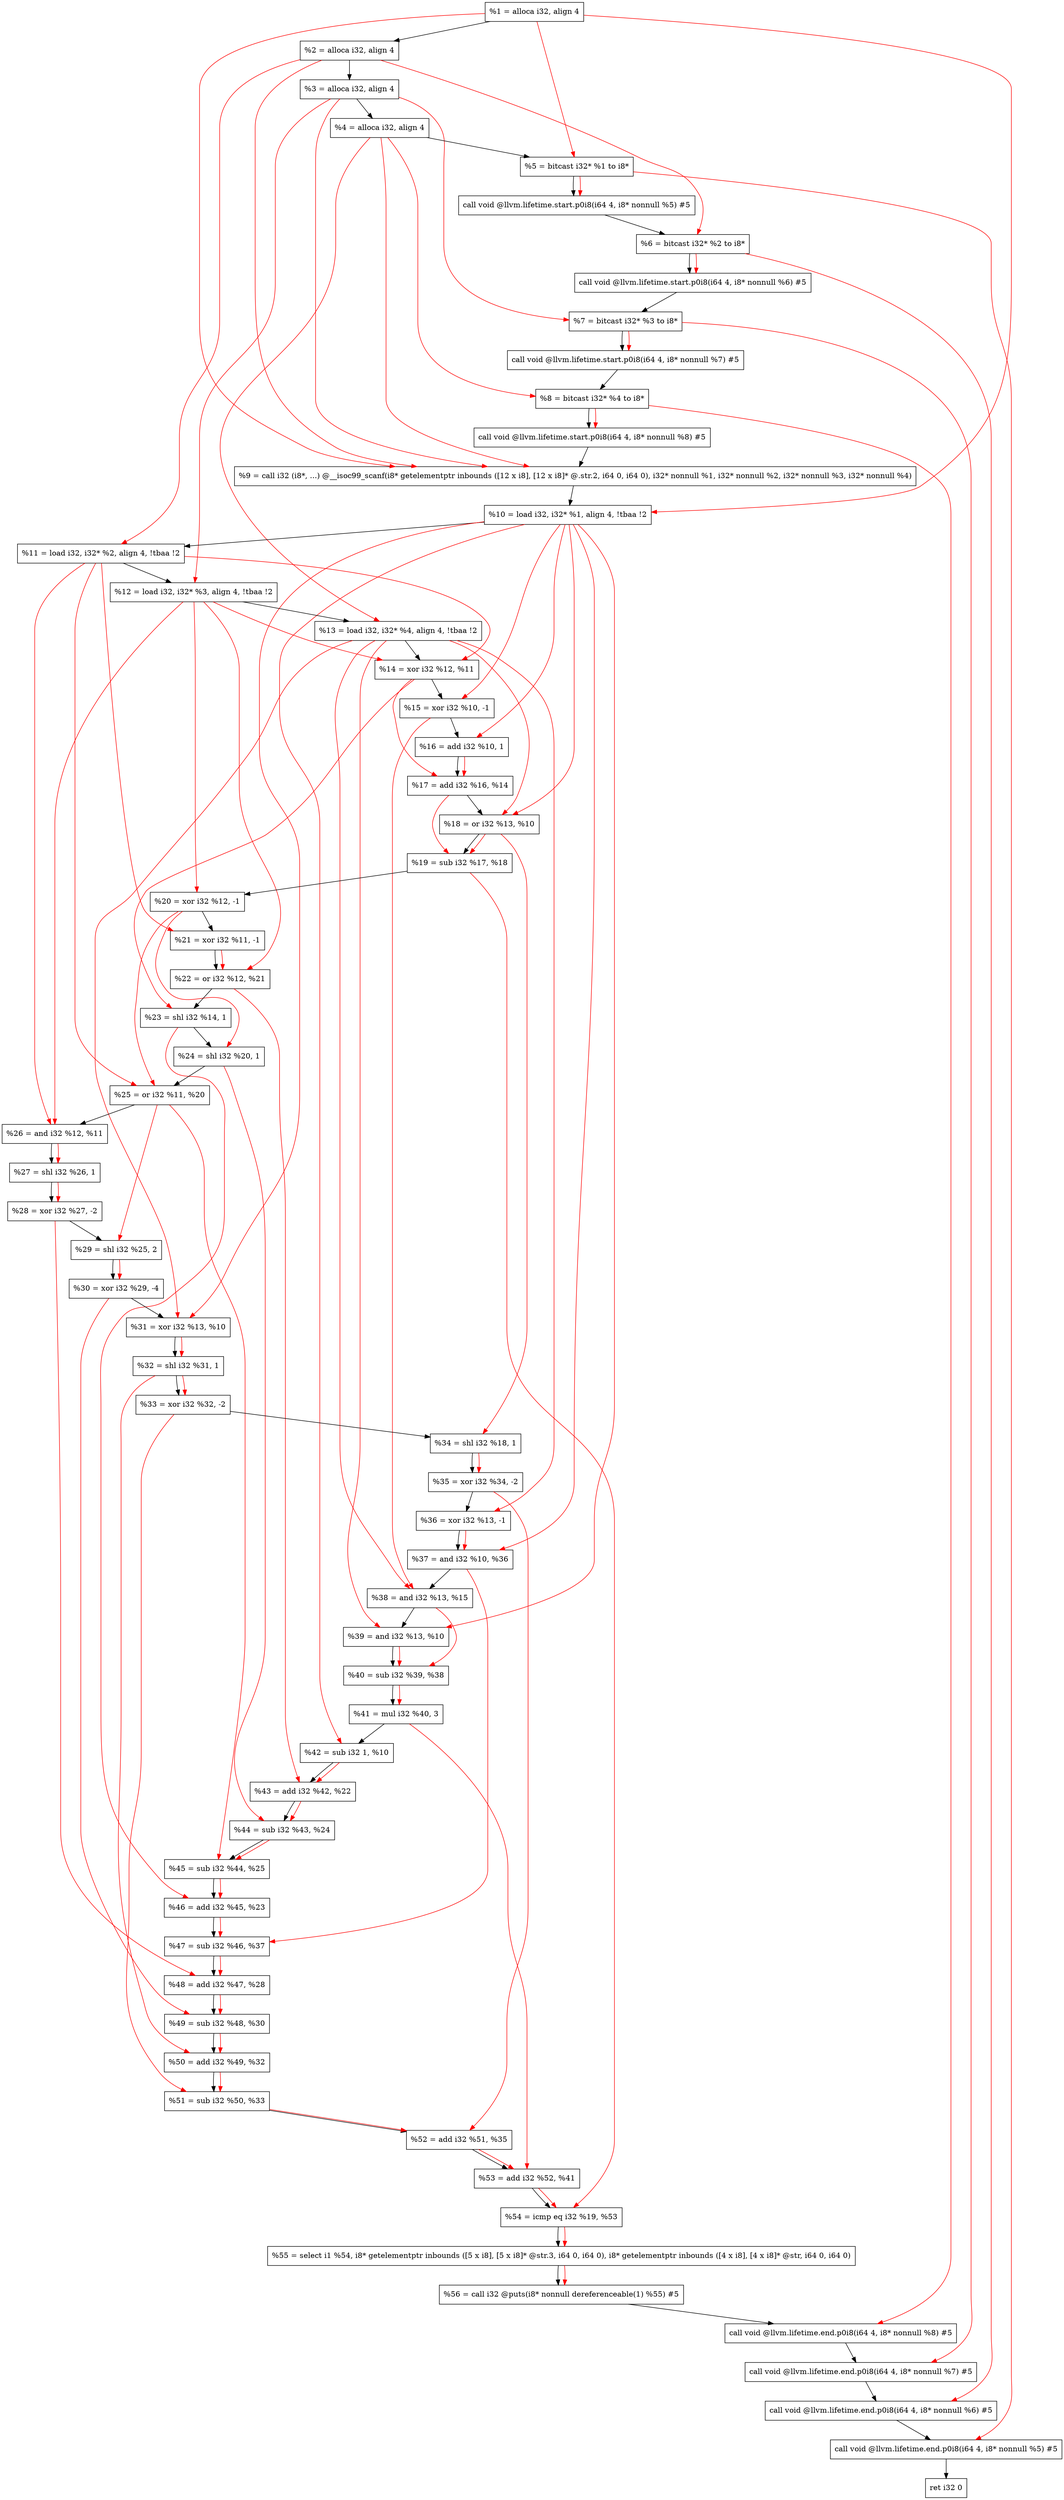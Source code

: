 digraph "DFG for'main' function" {
	Node0xecac88[shape=record, label="  %1 = alloca i32, align 4"];
	Node0xecad08[shape=record, label="  %2 = alloca i32, align 4"];
	Node0xecad98[shape=record, label="  %3 = alloca i32, align 4"];
	Node0xecadf8[shape=record, label="  %4 = alloca i32, align 4"];
	Node0xecaea8[shape=record, label="  %5 = bitcast i32* %1 to i8*"];
	Node0xecb2d8[shape=record, label="  call void @llvm.lifetime.start.p0i8(i64 4, i8* nonnull %5) #5"];
	Node0xecb3b8[shape=record, label="  %6 = bitcast i32* %2 to i8*"];
	Node0xecb4b8[shape=record, label="  call void @llvm.lifetime.start.p0i8(i64 4, i8* nonnull %6) #5"];
	Node0xecb578[shape=record, label="  %7 = bitcast i32* %3 to i8*"];
	Node0xecb628[shape=record, label="  call void @llvm.lifetime.start.p0i8(i64 4, i8* nonnull %7) #5"];
	Node0xecb6e8[shape=record, label="  %8 = bitcast i32* %4 to i8*"];
	Node0xecb798[shape=record, label="  call void @llvm.lifetime.start.p0i8(i64 4, i8* nonnull %8) #5"];
	Node0xec5b70[shape=record, label="  %9 = call i32 (i8*, ...) @__isoc99_scanf(i8* getelementptr inbounds ([12 x i8], [12 x i8]* @.str.2, i64 0, i64 0), i32* nonnull %1, i32* nonnull %2, i32* nonnull %3, i32* nonnull %4)"];
	Node0xecb998[shape=record, label="  %10 = load i32, i32* %1, align 4, !tbaa !2"];
	Node0xecc908[shape=record, label="  %11 = load i32, i32* %2, align 4, !tbaa !2"];
	Node0xeccf78[shape=record, label="  %12 = load i32, i32* %3, align 4, !tbaa !2"];
	Node0xeccfd8[shape=record, label="  %13 = load i32, i32* %4, align 4, !tbaa !2"];
	Node0xecd050[shape=record, label="  %14 = xor i32 %12, %11"];
	Node0xecd0c0[shape=record, label="  %15 = xor i32 %10, -1"];
	Node0xecd130[shape=record, label="  %16 = add i32 %10, 1"];
	Node0xecd1a0[shape=record, label="  %17 = add i32 %16, %14"];
	Node0xecd210[shape=record, label="  %18 = or i32 %13, %10"];
	Node0xecd280[shape=record, label="  %19 = sub i32 %17, %18"];
	Node0xecd2f0[shape=record, label="  %20 = xor i32 %12, -1"];
	Node0xecd360[shape=record, label="  %21 = xor i32 %11, -1"];
	Node0xecd3d0[shape=record, label="  %22 = or i32 %12, %21"];
	Node0xecd440[shape=record, label="  %23 = shl i32 %14, 1"];
	Node0xecd4b0[shape=record, label="  %24 = shl i32 %20, 1"];
	Node0xecd520[shape=record, label="  %25 = or i32 %11, %20"];
	Node0xecd590[shape=record, label="  %26 = and i32 %12, %11"];
	Node0xecd600[shape=record, label="  %27 = shl i32 %26, 1"];
	Node0xecd670[shape=record, label="  %28 = xor i32 %27, -2"];
	Node0xecd6e0[shape=record, label="  %29 = shl i32 %25, 2"];
	Node0xecd750[shape=record, label="  %30 = xor i32 %29, -4"];
	Node0xecd7c0[shape=record, label="  %31 = xor i32 %13, %10"];
	Node0xecd830[shape=record, label="  %32 = shl i32 %31, 1"];
	Node0xecd8a0[shape=record, label="  %33 = xor i32 %32, -2"];
	Node0xecd910[shape=record, label="  %34 = shl i32 %18, 1"];
	Node0xecd980[shape=record, label="  %35 = xor i32 %34, -2"];
	Node0xecd9f0[shape=record, label="  %36 = xor i32 %13, -1"];
	Node0xecda60[shape=record, label="  %37 = and i32 %10, %36"];
	Node0xecdad0[shape=record, label="  %38 = and i32 %13, %15"];
	Node0xecdb40[shape=record, label="  %39 = and i32 %13, %10"];
	Node0xecdbb0[shape=record, label="  %40 = sub i32 %39, %38"];
	Node0xecdc20[shape=record, label="  %41 = mul i32 %40, 3"];
	Node0xecdc90[shape=record, label="  %42 = sub i32 1, %10"];
	Node0xecdd00[shape=record, label="  %43 = add i32 %42, %22"];
	Node0xecdd70[shape=record, label="  %44 = sub i32 %43, %24"];
	Node0xecdde0[shape=record, label="  %45 = sub i32 %44, %25"];
	Node0xecde50[shape=record, label="  %46 = add i32 %45, %23"];
	Node0xecdec0[shape=record, label="  %47 = sub i32 %46, %37"];
	Node0xecdf30[shape=record, label="  %48 = add i32 %47, %28"];
	Node0xecdfa0[shape=record, label="  %49 = sub i32 %48, %30"];
	Node0xece010[shape=record, label="  %50 = add i32 %49, %32"];
	Node0xece080[shape=record, label="  %51 = sub i32 %50, %33"];
	Node0xece0f0[shape=record, label="  %52 = add i32 %51, %35"];
	Node0xece160[shape=record, label="  %53 = add i32 %52, %41"];
	Node0xece1d0[shape=record, label="  %54 = icmp eq i32 %19, %53"];
	Node0xe6a8b8[shape=record, label="  %55 = select i1 %54, i8* getelementptr inbounds ([5 x i8], [5 x i8]* @str.3, i64 0, i64 0), i8* getelementptr inbounds ([4 x i8], [4 x i8]* @str, i64 0, i64 0)"];
	Node0xece260[shape=record, label="  %56 = call i32 @puts(i8* nonnull dereferenceable(1) %55) #5"];
	Node0xece508[shape=record, label="  call void @llvm.lifetime.end.p0i8(i64 4, i8* nonnull %8) #5"];
	Node0xece668[shape=record, label="  call void @llvm.lifetime.end.p0i8(i64 4, i8* nonnull %7) #5"];
	Node0xece778[shape=record, label="  call void @llvm.lifetime.end.p0i8(i64 4, i8* nonnull %6) #5"];
	Node0xece888[shape=record, label="  call void @llvm.lifetime.end.p0i8(i64 4, i8* nonnull %5) #5"];
	Node0xece948[shape=record, label="  ret i32 0"];
	Node0xecac88 -> Node0xecad08;
	Node0xecad08 -> Node0xecad98;
	Node0xecad98 -> Node0xecadf8;
	Node0xecadf8 -> Node0xecaea8;
	Node0xecaea8 -> Node0xecb2d8;
	Node0xecb2d8 -> Node0xecb3b8;
	Node0xecb3b8 -> Node0xecb4b8;
	Node0xecb4b8 -> Node0xecb578;
	Node0xecb578 -> Node0xecb628;
	Node0xecb628 -> Node0xecb6e8;
	Node0xecb6e8 -> Node0xecb798;
	Node0xecb798 -> Node0xec5b70;
	Node0xec5b70 -> Node0xecb998;
	Node0xecb998 -> Node0xecc908;
	Node0xecc908 -> Node0xeccf78;
	Node0xeccf78 -> Node0xeccfd8;
	Node0xeccfd8 -> Node0xecd050;
	Node0xecd050 -> Node0xecd0c0;
	Node0xecd0c0 -> Node0xecd130;
	Node0xecd130 -> Node0xecd1a0;
	Node0xecd1a0 -> Node0xecd210;
	Node0xecd210 -> Node0xecd280;
	Node0xecd280 -> Node0xecd2f0;
	Node0xecd2f0 -> Node0xecd360;
	Node0xecd360 -> Node0xecd3d0;
	Node0xecd3d0 -> Node0xecd440;
	Node0xecd440 -> Node0xecd4b0;
	Node0xecd4b0 -> Node0xecd520;
	Node0xecd520 -> Node0xecd590;
	Node0xecd590 -> Node0xecd600;
	Node0xecd600 -> Node0xecd670;
	Node0xecd670 -> Node0xecd6e0;
	Node0xecd6e0 -> Node0xecd750;
	Node0xecd750 -> Node0xecd7c0;
	Node0xecd7c0 -> Node0xecd830;
	Node0xecd830 -> Node0xecd8a0;
	Node0xecd8a0 -> Node0xecd910;
	Node0xecd910 -> Node0xecd980;
	Node0xecd980 -> Node0xecd9f0;
	Node0xecd9f0 -> Node0xecda60;
	Node0xecda60 -> Node0xecdad0;
	Node0xecdad0 -> Node0xecdb40;
	Node0xecdb40 -> Node0xecdbb0;
	Node0xecdbb0 -> Node0xecdc20;
	Node0xecdc20 -> Node0xecdc90;
	Node0xecdc90 -> Node0xecdd00;
	Node0xecdd00 -> Node0xecdd70;
	Node0xecdd70 -> Node0xecdde0;
	Node0xecdde0 -> Node0xecde50;
	Node0xecde50 -> Node0xecdec0;
	Node0xecdec0 -> Node0xecdf30;
	Node0xecdf30 -> Node0xecdfa0;
	Node0xecdfa0 -> Node0xece010;
	Node0xece010 -> Node0xece080;
	Node0xece080 -> Node0xece0f0;
	Node0xece0f0 -> Node0xece160;
	Node0xece160 -> Node0xece1d0;
	Node0xece1d0 -> Node0xe6a8b8;
	Node0xe6a8b8 -> Node0xece260;
	Node0xece260 -> Node0xece508;
	Node0xece508 -> Node0xece668;
	Node0xece668 -> Node0xece778;
	Node0xece778 -> Node0xece888;
	Node0xece888 -> Node0xece948;
edge [color=red]
	Node0xecac88 -> Node0xecaea8;
	Node0xecaea8 -> Node0xecb2d8;
	Node0xecad08 -> Node0xecb3b8;
	Node0xecb3b8 -> Node0xecb4b8;
	Node0xecad98 -> Node0xecb578;
	Node0xecb578 -> Node0xecb628;
	Node0xecadf8 -> Node0xecb6e8;
	Node0xecb6e8 -> Node0xecb798;
	Node0xecac88 -> Node0xec5b70;
	Node0xecad08 -> Node0xec5b70;
	Node0xecad98 -> Node0xec5b70;
	Node0xecadf8 -> Node0xec5b70;
	Node0xecac88 -> Node0xecb998;
	Node0xecad08 -> Node0xecc908;
	Node0xecad98 -> Node0xeccf78;
	Node0xecadf8 -> Node0xeccfd8;
	Node0xeccf78 -> Node0xecd050;
	Node0xecc908 -> Node0xecd050;
	Node0xecb998 -> Node0xecd0c0;
	Node0xecb998 -> Node0xecd130;
	Node0xecd130 -> Node0xecd1a0;
	Node0xecd050 -> Node0xecd1a0;
	Node0xeccfd8 -> Node0xecd210;
	Node0xecb998 -> Node0xecd210;
	Node0xecd1a0 -> Node0xecd280;
	Node0xecd210 -> Node0xecd280;
	Node0xeccf78 -> Node0xecd2f0;
	Node0xecc908 -> Node0xecd360;
	Node0xeccf78 -> Node0xecd3d0;
	Node0xecd360 -> Node0xecd3d0;
	Node0xecd050 -> Node0xecd440;
	Node0xecd2f0 -> Node0xecd4b0;
	Node0xecc908 -> Node0xecd520;
	Node0xecd2f0 -> Node0xecd520;
	Node0xeccf78 -> Node0xecd590;
	Node0xecc908 -> Node0xecd590;
	Node0xecd590 -> Node0xecd600;
	Node0xecd600 -> Node0xecd670;
	Node0xecd520 -> Node0xecd6e0;
	Node0xecd6e0 -> Node0xecd750;
	Node0xeccfd8 -> Node0xecd7c0;
	Node0xecb998 -> Node0xecd7c0;
	Node0xecd7c0 -> Node0xecd830;
	Node0xecd830 -> Node0xecd8a0;
	Node0xecd210 -> Node0xecd910;
	Node0xecd910 -> Node0xecd980;
	Node0xeccfd8 -> Node0xecd9f0;
	Node0xecb998 -> Node0xecda60;
	Node0xecd9f0 -> Node0xecda60;
	Node0xeccfd8 -> Node0xecdad0;
	Node0xecd0c0 -> Node0xecdad0;
	Node0xeccfd8 -> Node0xecdb40;
	Node0xecb998 -> Node0xecdb40;
	Node0xecdb40 -> Node0xecdbb0;
	Node0xecdad0 -> Node0xecdbb0;
	Node0xecdbb0 -> Node0xecdc20;
	Node0xecb998 -> Node0xecdc90;
	Node0xecdc90 -> Node0xecdd00;
	Node0xecd3d0 -> Node0xecdd00;
	Node0xecdd00 -> Node0xecdd70;
	Node0xecd4b0 -> Node0xecdd70;
	Node0xecdd70 -> Node0xecdde0;
	Node0xecd520 -> Node0xecdde0;
	Node0xecdde0 -> Node0xecde50;
	Node0xecd440 -> Node0xecde50;
	Node0xecde50 -> Node0xecdec0;
	Node0xecda60 -> Node0xecdec0;
	Node0xecdec0 -> Node0xecdf30;
	Node0xecd670 -> Node0xecdf30;
	Node0xecdf30 -> Node0xecdfa0;
	Node0xecd750 -> Node0xecdfa0;
	Node0xecdfa0 -> Node0xece010;
	Node0xecd830 -> Node0xece010;
	Node0xece010 -> Node0xece080;
	Node0xecd8a0 -> Node0xece080;
	Node0xece080 -> Node0xece0f0;
	Node0xecd980 -> Node0xece0f0;
	Node0xece0f0 -> Node0xece160;
	Node0xecdc20 -> Node0xece160;
	Node0xecd280 -> Node0xece1d0;
	Node0xece160 -> Node0xece1d0;
	Node0xece1d0 -> Node0xe6a8b8;
	Node0xe6a8b8 -> Node0xece260;
	Node0xecb6e8 -> Node0xece508;
	Node0xecb578 -> Node0xece668;
	Node0xecb3b8 -> Node0xece778;
	Node0xecaea8 -> Node0xece888;
}
